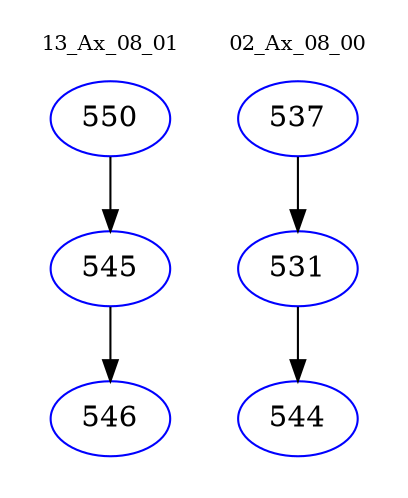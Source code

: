 digraph{
subgraph cluster_0 {
color = white
label = "13_Ax_08_01";
fontsize=10;
T0_550 [label="550", color="blue"]
T0_550 -> T0_545 [color="black"]
T0_545 [label="545", color="blue"]
T0_545 -> T0_546 [color="black"]
T0_546 [label="546", color="blue"]
}
subgraph cluster_1 {
color = white
label = "02_Ax_08_00";
fontsize=10;
T1_537 [label="537", color="blue"]
T1_537 -> T1_531 [color="black"]
T1_531 [label="531", color="blue"]
T1_531 -> T1_544 [color="black"]
T1_544 [label="544", color="blue"]
}
}
